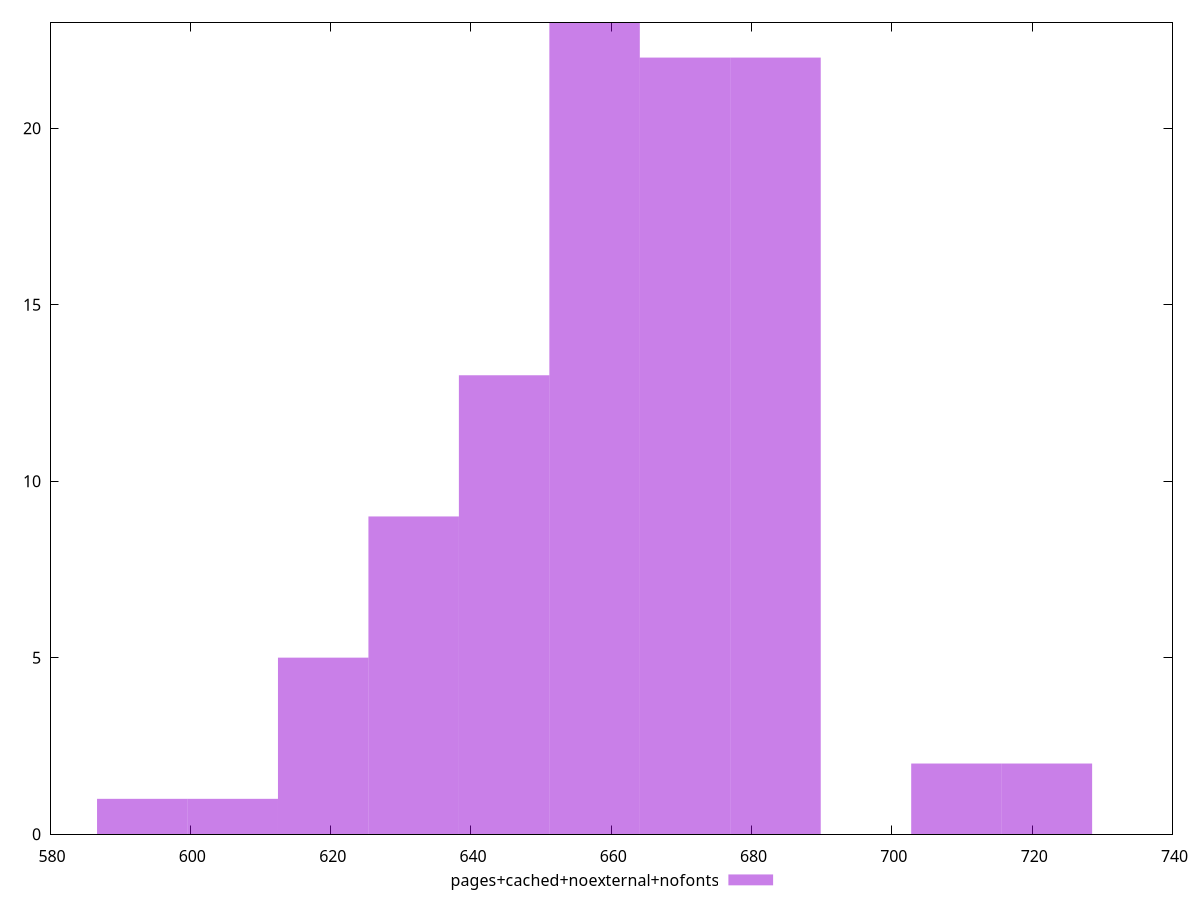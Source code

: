 $_pagesCachedNoexternalNofonts <<EOF
670.5187886551796 22
631.8350123866115 9
683.4133807447023 22
657.6241965656569 23
722.0971570132704 2
644.7296044761342 13
709.2025649237477 2
618.9404202970888 5
606.0458282075663 1
593.1512361180436 1
EOF
set key outside below
set terminal pngcairo
set output "report_00006_2020-11-02T20-21-41.718Z/mainthread-work-breakdown/pages+cached+noexternal+nofonts//raw_hist.png"
set yrange [0:23]
set boxwidth 12.894592089522686
set style fill transparent solid 0.5 noborder
plot $_pagesCachedNoexternalNofonts title "pages+cached+noexternal+nofonts" with boxes ,